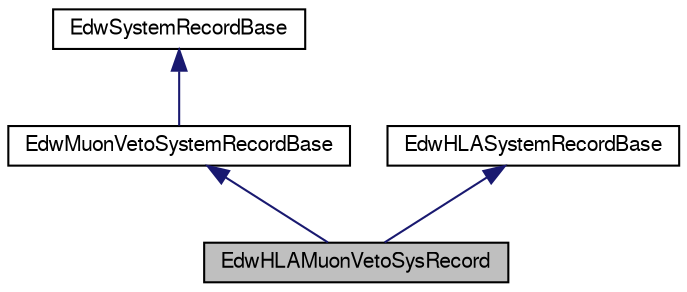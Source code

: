 digraph G
{
  edge [fontname="FreeSans",fontsize="10",labelfontname="FreeSans",labelfontsize="10"];
  node [fontname="FreeSans",fontsize="10",shape=record];
  Node1 [label="EdwHLAMuonVetoSysRecord",height=0.2,width=0.4,color="black", fillcolor="grey75", style="filled" fontcolor="black"];
  Node2 -> Node1 [dir=back,color="midnightblue",fontsize="10",style="solid"];
  Node2 [label="EdwMuonVetoSystemRecordBase",height=0.2,width=0.4,color="black", fillcolor="white", style="filled",URL="$class_edw_muon_veto_system_record_base.html"];
  Node3 -> Node2 [dir=back,color="midnightblue",fontsize="10",style="solid"];
  Node3 [label="EdwSystemRecordBase",height=0.2,width=0.4,color="black", fillcolor="white", style="filled",URL="$class_edw_system_record_base.html"];
  Node4 -> Node1 [dir=back,color="midnightblue",fontsize="10",style="solid"];
  Node4 [label="EdwHLASystemRecordBase",height=0.2,width=0.4,color="black", fillcolor="white", style="filled",URL="$class_edw_h_l_a_system_record_base.html"];
}
